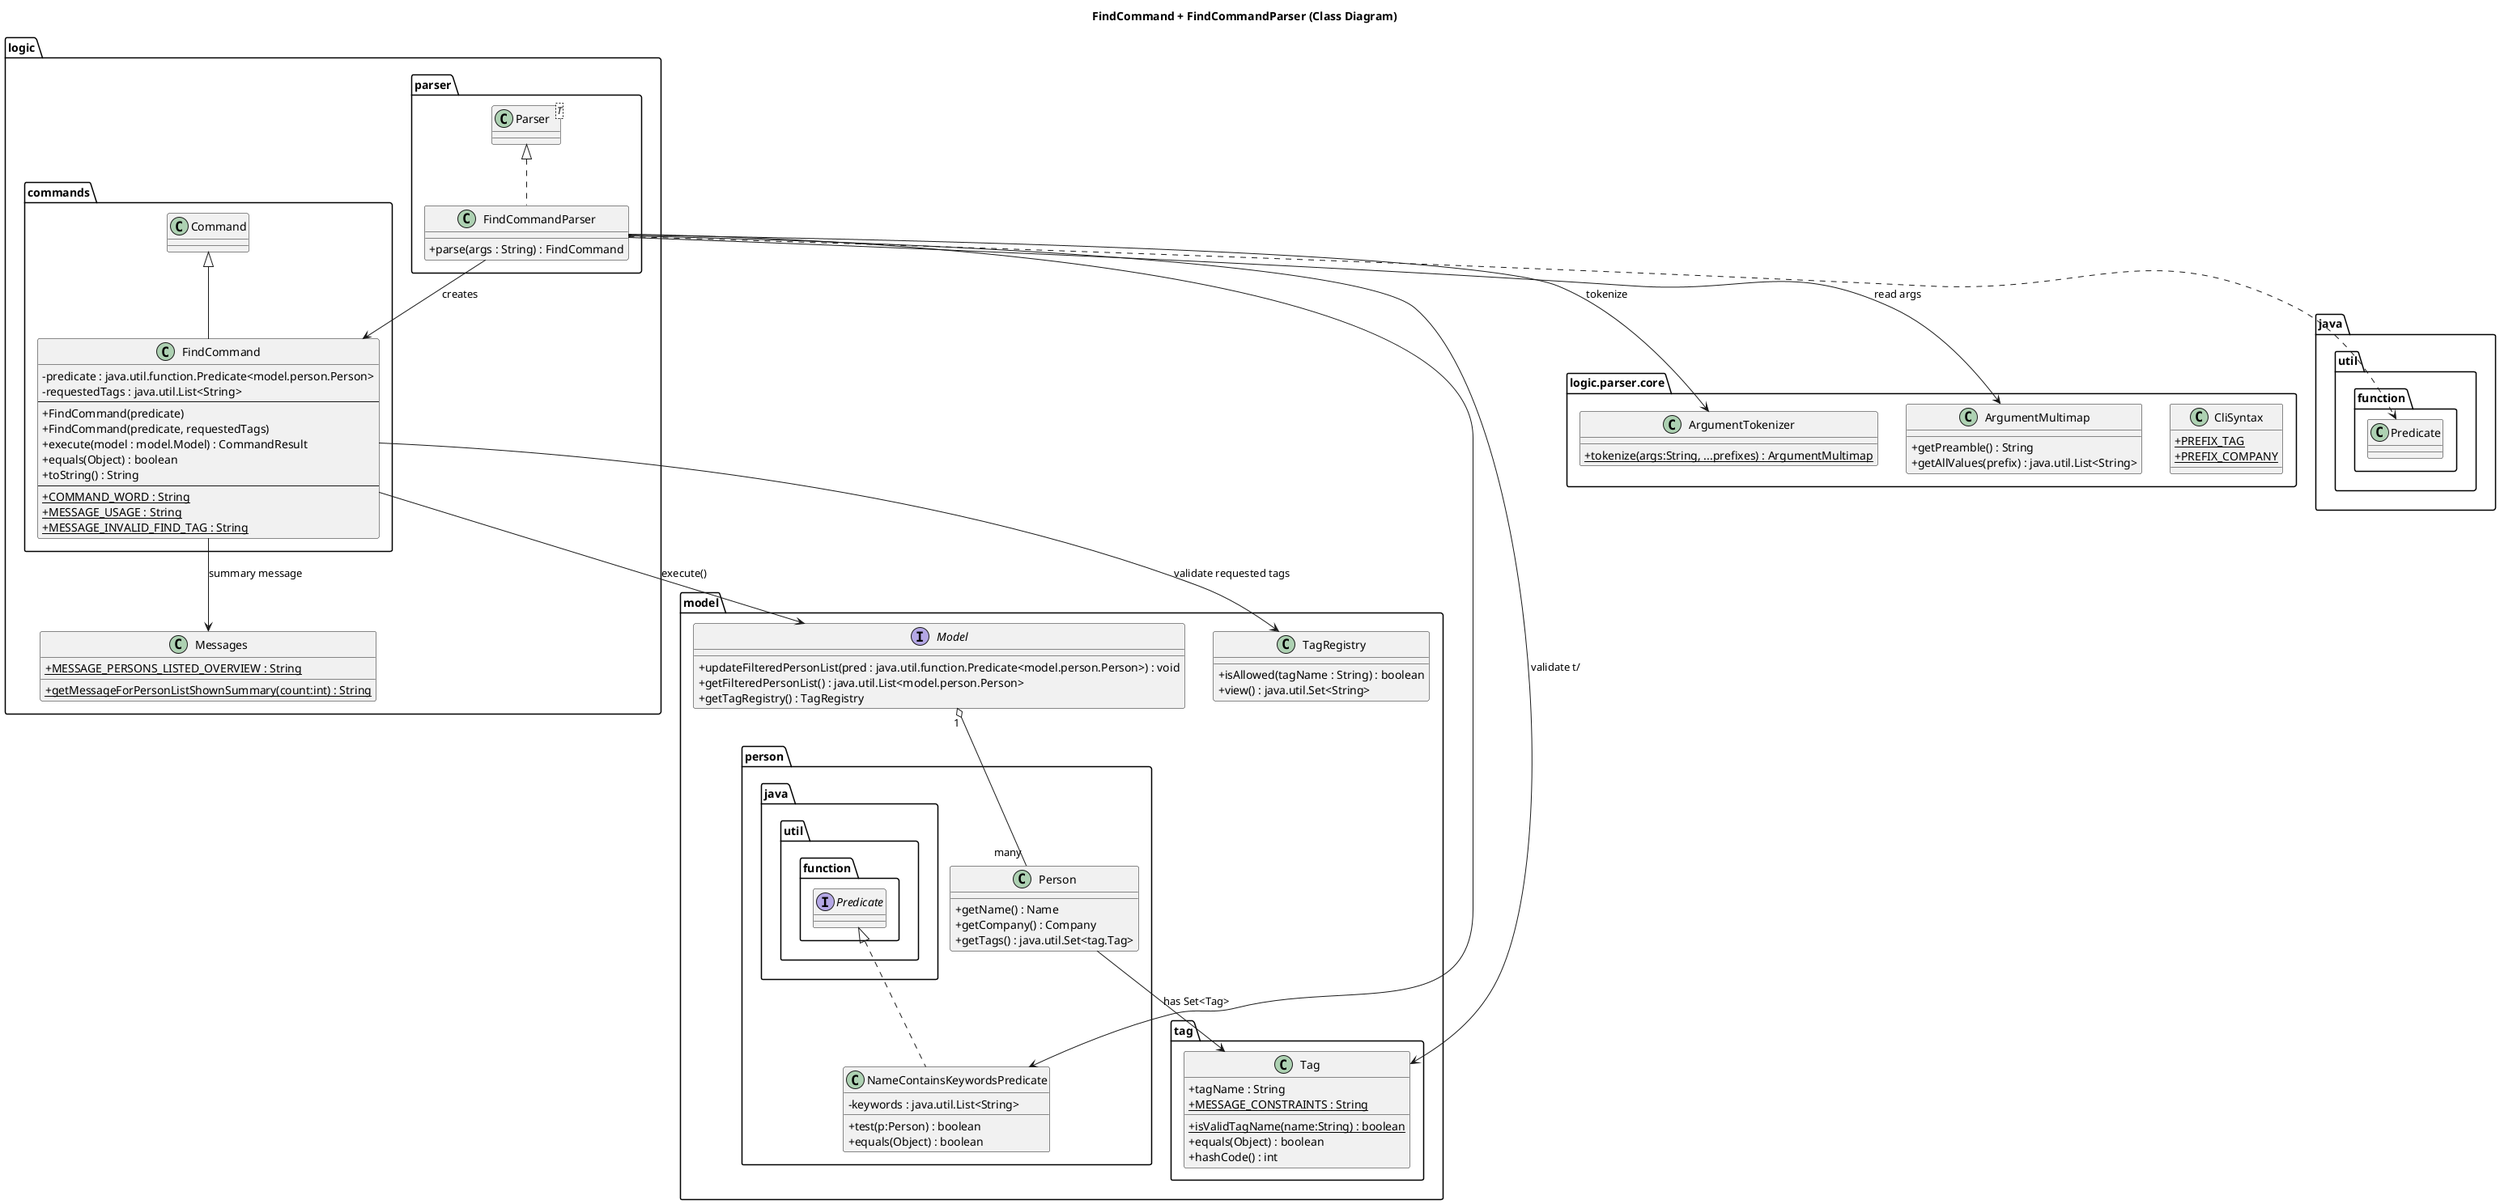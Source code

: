 @startuml
title FindCommand + FindCommandParser (Class Diagram)

skinparam classAttributeIconSize 0

package "logic.commands" {
  class Command
  class FindCommand {
    - predicate : java.util.function.Predicate<model.person.Person>
    - requestedTags : java.util.List<String>
    --
    + FindCommand(predicate)
    + FindCommand(predicate, requestedTags)
    + execute(model : model.Model) : CommandResult
    + equals(Object) : boolean
    + toString() : String
    --
    {static} + COMMAND_WORD : String
    {static} + MESSAGE_USAGE : String
    {static} + MESSAGE_INVALID_FIND_TAG : String
  }
  Command <|-- FindCommand
}

package "logic.parser" {
  class Parser<T>
  class FindCommandParser {
    + parse(args : String) : FindCommand
  }
  Parser <|.. FindCommandParser
}

package "logic" {
  class Messages {
    {static} + MESSAGE_PERSONS_LISTED_OVERVIEW : String
    {static} + getMessageForPersonListShownSummary(count:int) : String
  }
}

package "model" {
  interface Model {
    + updateFilteredPersonList(pred : java.util.function.Predicate<model.person.Person>) : void
    + getFilteredPersonList() : java.util.List<model.person.Person>
    + getTagRegistry() : TagRegistry
  }

  class TagRegistry {
    + isAllowed(tagName : String) : boolean
    + view() : java.util.Set<String>
  }

  package "person" {
    class Person {
      + getName() : Name
      + getCompany() : Company
      + getTags() : java.util.Set<tag.Tag>
    }

    class NameContainsKeywordsPredicate implements java.util.function.Predicate<Person> {
      - keywords : java.util.List<String>
      + test(p:Person) : boolean
      + equals(Object) : boolean
    }
  }

  package "tag" {
    class Tag {
      + tagName : String
      {static} + isValidTagName(name:String) : boolean
      {static} + MESSAGE_CONSTRAINTS : String
      + equals(Object) : boolean
      + hashCode() : int
    }
  }
}

package "logic.parser.core" as LPC {
  class CliSyntax {
    {static} + PREFIX_TAG
    {static} + PREFIX_COMPANY
  }
  class ArgumentTokenizer {
    {static} + tokenize(args:String, ...prefixes) : ArgumentMultimap
  }
  class ArgumentMultimap {
    + getPreamble() : String
    + getAllValues(prefix) : java.util.List<String>
  }
}

' Relationships
FindCommandParser --> FindCommand : creates
FindCommand --> Model : execute()
FindCommand --> Messages : summary message
FindCommand --> TagRegistry : validate requested tags

FindCommandParser --> LPC.ArgumentTokenizer : tokenize
FindCommandParser --> LPC.ArgumentMultimap : read args
FindCommandParser --> model.person.NameContainsKeywordsPredicate
FindCommandParser --> model.tag.Tag : validate t/
FindCommandParser ..> java.util.function.Predicate

Model "1" o-- "many" model.person.Person
model.person.Person --> model.tag.Tag : has Set<Tag>

@enduml

